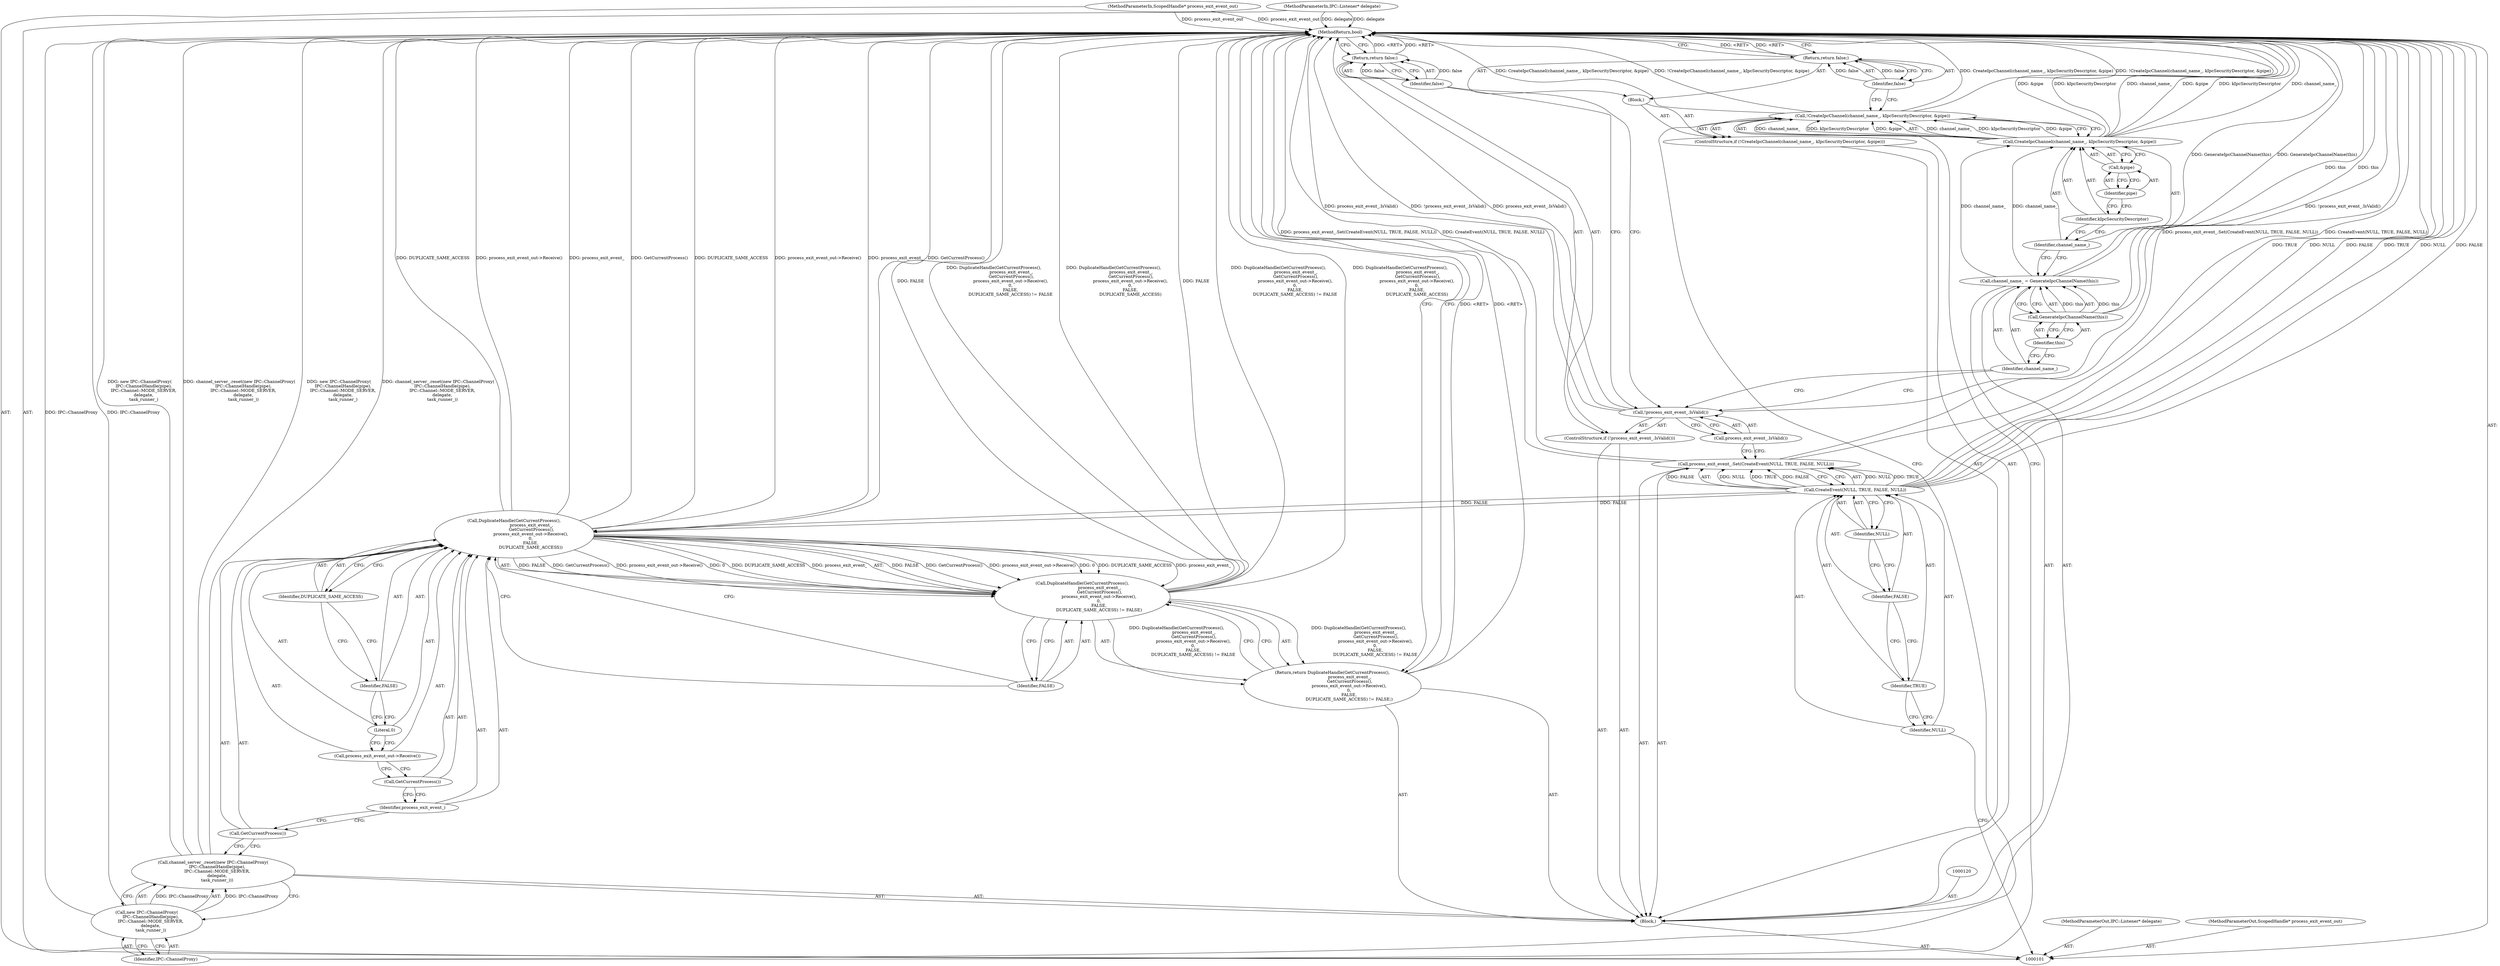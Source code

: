 digraph "0_Chrome_b15c87071f906301bccc824ce013966ca93998c7_10" {
"1000145" [label="(MethodReturn,bool)"];
"1000121" [label="(ControlStructure,if (!CreateIpcChannel(channel_name_, kIpcSecurityDescriptor, &pipe)))"];
"1000124" [label="(Identifier,channel_name_)"];
"1000125" [label="(Identifier,kIpcSecurityDescriptor)"];
"1000122" [label="(Call,!CreateIpcChannel(channel_name_, kIpcSecurityDescriptor, &pipe))"];
"1000126" [label="(Call,&pipe)"];
"1000127" [label="(Identifier,pipe)"];
"1000123" [label="(Call,CreateIpcChannel(channel_name_, kIpcSecurityDescriptor, &pipe))"];
"1000128" [label="(Block,)"];
"1000130" [label="(Identifier,false)"];
"1000129" [label="(Return,return false;)"];
"1000131" [label="(Call,channel_server_.reset(new IPC::ChannelProxy(\n      IPC::ChannelHandle(pipe),\n      IPC::Channel::MODE_SERVER,\n      delegate,\n      task_runner_)))"];
"1000132" [label="(Call,new IPC::ChannelProxy(\n      IPC::ChannelHandle(pipe),\n      IPC::Channel::MODE_SERVER,\n      delegate,\n      task_runner_))"];
"1000133" [label="(Identifier,IPC::ChannelProxy)"];
"1000102" [label="(MethodParameterIn,IPC::Listener* delegate)"];
"1000220" [label="(MethodParameterOut,IPC::Listener* delegate)"];
"1000135" [label="(Call,DuplicateHandle(GetCurrentProcess(),\n                          process_exit_event_,\n                          GetCurrentProcess(),\n                         process_exit_event_out->Receive(),\n                         0,\n                         FALSE,\n                         DUPLICATE_SAME_ACCESS) != FALSE)"];
"1000136" [label="(Call,DuplicateHandle(GetCurrentProcess(),\n                          process_exit_event_,\n                          GetCurrentProcess(),\n                         process_exit_event_out->Receive(),\n                         0,\n                         FALSE,\n                         DUPLICATE_SAME_ACCESS))"];
"1000137" [label="(Call,GetCurrentProcess())"];
"1000134" [label="(Return,return DuplicateHandle(GetCurrentProcess(),\n                          process_exit_event_,\n                          GetCurrentProcess(),\n                         process_exit_event_out->Receive(),\n                         0,\n                         FALSE,\n                         DUPLICATE_SAME_ACCESS) != FALSE;)"];
"1000138" [label="(Identifier,process_exit_event_)"];
"1000139" [label="(Call,GetCurrentProcess())"];
"1000140" [label="(Call,process_exit_event_out->Receive())"];
"1000141" [label="(Literal,0)"];
"1000142" [label="(Identifier,FALSE)"];
"1000143" [label="(Identifier,DUPLICATE_SAME_ACCESS)"];
"1000144" [label="(Identifier,FALSE)"];
"1000103" [label="(MethodParameterIn,ScopedHandle* process_exit_event_out)"];
"1000221" [label="(MethodParameterOut,ScopedHandle* process_exit_event_out)"];
"1000104" [label="(Block,)"];
"1000105" [label="(Call,process_exit_event_.Set(CreateEvent(NULL, TRUE, FALSE, NULL)))"];
"1000106" [label="(Call,CreateEvent(NULL, TRUE, FALSE, NULL))"];
"1000107" [label="(Identifier,NULL)"];
"1000108" [label="(Identifier,TRUE)"];
"1000109" [label="(Identifier,FALSE)"];
"1000110" [label="(Identifier,NULL)"];
"1000111" [label="(ControlStructure,if (!process_exit_event_.IsValid()))"];
"1000112" [label="(Call,!process_exit_event_.IsValid())"];
"1000113" [label="(Call,process_exit_event_.IsValid())"];
"1000115" [label="(Identifier,false)"];
"1000114" [label="(Return,return false;)"];
"1000118" [label="(Call,GenerateIpcChannelName(this))"];
"1000116" [label="(Call,channel_name_ = GenerateIpcChannelName(this))"];
"1000117" [label="(Identifier,channel_name_)"];
"1000119" [label="(Identifier,this)"];
"1000145" -> "1000101"  [label="AST: "];
"1000145" -> "1000114"  [label="CFG: "];
"1000145" -> "1000129"  [label="CFG: "];
"1000145" -> "1000134"  [label="CFG: "];
"1000123" -> "1000145"  [label="DDG: &pipe"];
"1000123" -> "1000145"  [label="DDG: kIpcSecurityDescriptor"];
"1000123" -> "1000145"  [label="DDG: channel_name_"];
"1000106" -> "1000145"  [label="DDG: TRUE"];
"1000106" -> "1000145"  [label="DDG: NULL"];
"1000106" -> "1000145"  [label="DDG: FALSE"];
"1000105" -> "1000145"  [label="DDG: process_exit_event_.Set(CreateEvent(NULL, TRUE, FALSE, NULL))"];
"1000105" -> "1000145"  [label="DDG: CreateEvent(NULL, TRUE, FALSE, NULL)"];
"1000136" -> "1000145"  [label="DDG: process_exit_event_out->Receive()"];
"1000136" -> "1000145"  [label="DDG: process_exit_event_"];
"1000136" -> "1000145"  [label="DDG: GetCurrentProcess()"];
"1000136" -> "1000145"  [label="DDG: DUPLICATE_SAME_ACCESS"];
"1000116" -> "1000145"  [label="DDG: GenerateIpcChannelName(this)"];
"1000118" -> "1000145"  [label="DDG: this"];
"1000122" -> "1000145"  [label="DDG: CreateIpcChannel(channel_name_, kIpcSecurityDescriptor, &pipe)"];
"1000122" -> "1000145"  [label="DDG: !CreateIpcChannel(channel_name_, kIpcSecurityDescriptor, &pipe)"];
"1000131" -> "1000145"  [label="DDG: new IPC::ChannelProxy(\n      IPC::ChannelHandle(pipe),\n      IPC::Channel::MODE_SERVER,\n      delegate,\n      task_runner_)"];
"1000131" -> "1000145"  [label="DDG: channel_server_.reset(new IPC::ChannelProxy(\n      IPC::ChannelHandle(pipe),\n      IPC::Channel::MODE_SERVER,\n      delegate,\n      task_runner_))"];
"1000103" -> "1000145"  [label="DDG: process_exit_event_out"];
"1000135" -> "1000145"  [label="DDG: FALSE"];
"1000135" -> "1000145"  [label="DDG: DuplicateHandle(GetCurrentProcess(),\n                          process_exit_event_,\n                          GetCurrentProcess(),\n                         process_exit_event_out->Receive(),\n                         0,\n                         FALSE,\n                         DUPLICATE_SAME_ACCESS) != FALSE"];
"1000135" -> "1000145"  [label="DDG: DuplicateHandle(GetCurrentProcess(),\n                          process_exit_event_,\n                          GetCurrentProcess(),\n                         process_exit_event_out->Receive(),\n                         0,\n                         FALSE,\n                         DUPLICATE_SAME_ACCESS)"];
"1000132" -> "1000145"  [label="DDG: IPC::ChannelProxy"];
"1000102" -> "1000145"  [label="DDG: delegate"];
"1000112" -> "1000145"  [label="DDG: !process_exit_event_.IsValid()"];
"1000112" -> "1000145"  [label="DDG: process_exit_event_.IsValid()"];
"1000134" -> "1000145"  [label="DDG: <RET>"];
"1000129" -> "1000145"  [label="DDG: <RET>"];
"1000114" -> "1000145"  [label="DDG: <RET>"];
"1000121" -> "1000104"  [label="AST: "];
"1000122" -> "1000121"  [label="AST: "];
"1000128" -> "1000121"  [label="AST: "];
"1000124" -> "1000123"  [label="AST: "];
"1000124" -> "1000116"  [label="CFG: "];
"1000125" -> "1000124"  [label="CFG: "];
"1000125" -> "1000123"  [label="AST: "];
"1000125" -> "1000124"  [label="CFG: "];
"1000127" -> "1000125"  [label="CFG: "];
"1000122" -> "1000121"  [label="AST: "];
"1000122" -> "1000123"  [label="CFG: "];
"1000123" -> "1000122"  [label="AST: "];
"1000130" -> "1000122"  [label="CFG: "];
"1000133" -> "1000122"  [label="CFG: "];
"1000122" -> "1000145"  [label="DDG: CreateIpcChannel(channel_name_, kIpcSecurityDescriptor, &pipe)"];
"1000122" -> "1000145"  [label="DDG: !CreateIpcChannel(channel_name_, kIpcSecurityDescriptor, &pipe)"];
"1000123" -> "1000122"  [label="DDG: channel_name_"];
"1000123" -> "1000122"  [label="DDG: kIpcSecurityDescriptor"];
"1000123" -> "1000122"  [label="DDG: &pipe"];
"1000126" -> "1000123"  [label="AST: "];
"1000126" -> "1000127"  [label="CFG: "];
"1000127" -> "1000126"  [label="AST: "];
"1000123" -> "1000126"  [label="CFG: "];
"1000127" -> "1000126"  [label="AST: "];
"1000127" -> "1000125"  [label="CFG: "];
"1000126" -> "1000127"  [label="CFG: "];
"1000123" -> "1000122"  [label="AST: "];
"1000123" -> "1000126"  [label="CFG: "];
"1000124" -> "1000123"  [label="AST: "];
"1000125" -> "1000123"  [label="AST: "];
"1000126" -> "1000123"  [label="AST: "];
"1000122" -> "1000123"  [label="CFG: "];
"1000123" -> "1000145"  [label="DDG: &pipe"];
"1000123" -> "1000145"  [label="DDG: kIpcSecurityDescriptor"];
"1000123" -> "1000145"  [label="DDG: channel_name_"];
"1000123" -> "1000122"  [label="DDG: channel_name_"];
"1000123" -> "1000122"  [label="DDG: kIpcSecurityDescriptor"];
"1000123" -> "1000122"  [label="DDG: &pipe"];
"1000116" -> "1000123"  [label="DDG: channel_name_"];
"1000128" -> "1000121"  [label="AST: "];
"1000129" -> "1000128"  [label="AST: "];
"1000130" -> "1000129"  [label="AST: "];
"1000130" -> "1000122"  [label="CFG: "];
"1000129" -> "1000130"  [label="CFG: "];
"1000130" -> "1000129"  [label="DDG: false"];
"1000129" -> "1000128"  [label="AST: "];
"1000129" -> "1000130"  [label="CFG: "];
"1000130" -> "1000129"  [label="AST: "];
"1000145" -> "1000129"  [label="CFG: "];
"1000129" -> "1000145"  [label="DDG: <RET>"];
"1000130" -> "1000129"  [label="DDG: false"];
"1000131" -> "1000104"  [label="AST: "];
"1000131" -> "1000132"  [label="CFG: "];
"1000132" -> "1000131"  [label="AST: "];
"1000137" -> "1000131"  [label="CFG: "];
"1000131" -> "1000145"  [label="DDG: new IPC::ChannelProxy(\n      IPC::ChannelHandle(pipe),\n      IPC::Channel::MODE_SERVER,\n      delegate,\n      task_runner_)"];
"1000131" -> "1000145"  [label="DDG: channel_server_.reset(new IPC::ChannelProxy(\n      IPC::ChannelHandle(pipe),\n      IPC::Channel::MODE_SERVER,\n      delegate,\n      task_runner_))"];
"1000132" -> "1000131"  [label="DDG: IPC::ChannelProxy"];
"1000132" -> "1000131"  [label="AST: "];
"1000132" -> "1000133"  [label="CFG: "];
"1000133" -> "1000132"  [label="AST: "];
"1000131" -> "1000132"  [label="CFG: "];
"1000132" -> "1000145"  [label="DDG: IPC::ChannelProxy"];
"1000132" -> "1000131"  [label="DDG: IPC::ChannelProxy"];
"1000133" -> "1000132"  [label="AST: "];
"1000133" -> "1000122"  [label="CFG: "];
"1000132" -> "1000133"  [label="CFG: "];
"1000102" -> "1000101"  [label="AST: "];
"1000102" -> "1000145"  [label="DDG: delegate"];
"1000220" -> "1000101"  [label="AST: "];
"1000135" -> "1000134"  [label="AST: "];
"1000135" -> "1000144"  [label="CFG: "];
"1000136" -> "1000135"  [label="AST: "];
"1000144" -> "1000135"  [label="AST: "];
"1000134" -> "1000135"  [label="CFG: "];
"1000135" -> "1000145"  [label="DDG: FALSE"];
"1000135" -> "1000145"  [label="DDG: DuplicateHandle(GetCurrentProcess(),\n                          process_exit_event_,\n                          GetCurrentProcess(),\n                         process_exit_event_out->Receive(),\n                         0,\n                         FALSE,\n                         DUPLICATE_SAME_ACCESS) != FALSE"];
"1000135" -> "1000145"  [label="DDG: DuplicateHandle(GetCurrentProcess(),\n                          process_exit_event_,\n                          GetCurrentProcess(),\n                         process_exit_event_out->Receive(),\n                         0,\n                         FALSE,\n                         DUPLICATE_SAME_ACCESS)"];
"1000135" -> "1000134"  [label="DDG: DuplicateHandle(GetCurrentProcess(),\n                          process_exit_event_,\n                          GetCurrentProcess(),\n                         process_exit_event_out->Receive(),\n                         0,\n                         FALSE,\n                         DUPLICATE_SAME_ACCESS) != FALSE"];
"1000136" -> "1000135"  [label="DDG: FALSE"];
"1000136" -> "1000135"  [label="DDG: GetCurrentProcess()"];
"1000136" -> "1000135"  [label="DDG: process_exit_event_out->Receive()"];
"1000136" -> "1000135"  [label="DDG: 0"];
"1000136" -> "1000135"  [label="DDG: DUPLICATE_SAME_ACCESS"];
"1000136" -> "1000135"  [label="DDG: process_exit_event_"];
"1000136" -> "1000135"  [label="AST: "];
"1000136" -> "1000143"  [label="CFG: "];
"1000137" -> "1000136"  [label="AST: "];
"1000138" -> "1000136"  [label="AST: "];
"1000139" -> "1000136"  [label="AST: "];
"1000140" -> "1000136"  [label="AST: "];
"1000141" -> "1000136"  [label="AST: "];
"1000142" -> "1000136"  [label="AST: "];
"1000143" -> "1000136"  [label="AST: "];
"1000144" -> "1000136"  [label="CFG: "];
"1000136" -> "1000145"  [label="DDG: process_exit_event_out->Receive()"];
"1000136" -> "1000145"  [label="DDG: process_exit_event_"];
"1000136" -> "1000145"  [label="DDG: GetCurrentProcess()"];
"1000136" -> "1000145"  [label="DDG: DUPLICATE_SAME_ACCESS"];
"1000136" -> "1000135"  [label="DDG: FALSE"];
"1000136" -> "1000135"  [label="DDG: GetCurrentProcess()"];
"1000136" -> "1000135"  [label="DDG: process_exit_event_out->Receive()"];
"1000136" -> "1000135"  [label="DDG: 0"];
"1000136" -> "1000135"  [label="DDG: DUPLICATE_SAME_ACCESS"];
"1000136" -> "1000135"  [label="DDG: process_exit_event_"];
"1000106" -> "1000136"  [label="DDG: FALSE"];
"1000137" -> "1000136"  [label="AST: "];
"1000137" -> "1000131"  [label="CFG: "];
"1000138" -> "1000137"  [label="CFG: "];
"1000134" -> "1000104"  [label="AST: "];
"1000134" -> "1000135"  [label="CFG: "];
"1000135" -> "1000134"  [label="AST: "];
"1000145" -> "1000134"  [label="CFG: "];
"1000134" -> "1000145"  [label="DDG: <RET>"];
"1000135" -> "1000134"  [label="DDG: DuplicateHandle(GetCurrentProcess(),\n                          process_exit_event_,\n                          GetCurrentProcess(),\n                         process_exit_event_out->Receive(),\n                         0,\n                         FALSE,\n                         DUPLICATE_SAME_ACCESS) != FALSE"];
"1000138" -> "1000136"  [label="AST: "];
"1000138" -> "1000137"  [label="CFG: "];
"1000139" -> "1000138"  [label="CFG: "];
"1000139" -> "1000136"  [label="AST: "];
"1000139" -> "1000138"  [label="CFG: "];
"1000140" -> "1000139"  [label="CFG: "];
"1000140" -> "1000136"  [label="AST: "];
"1000140" -> "1000139"  [label="CFG: "];
"1000141" -> "1000140"  [label="CFG: "];
"1000141" -> "1000136"  [label="AST: "];
"1000141" -> "1000140"  [label="CFG: "];
"1000142" -> "1000141"  [label="CFG: "];
"1000142" -> "1000136"  [label="AST: "];
"1000142" -> "1000141"  [label="CFG: "];
"1000143" -> "1000142"  [label="CFG: "];
"1000143" -> "1000136"  [label="AST: "];
"1000143" -> "1000142"  [label="CFG: "];
"1000136" -> "1000143"  [label="CFG: "];
"1000144" -> "1000135"  [label="AST: "];
"1000144" -> "1000136"  [label="CFG: "];
"1000135" -> "1000144"  [label="CFG: "];
"1000103" -> "1000101"  [label="AST: "];
"1000103" -> "1000145"  [label="DDG: process_exit_event_out"];
"1000221" -> "1000101"  [label="AST: "];
"1000104" -> "1000101"  [label="AST: "];
"1000105" -> "1000104"  [label="AST: "];
"1000111" -> "1000104"  [label="AST: "];
"1000116" -> "1000104"  [label="AST: "];
"1000120" -> "1000104"  [label="AST: "];
"1000121" -> "1000104"  [label="AST: "];
"1000131" -> "1000104"  [label="AST: "];
"1000134" -> "1000104"  [label="AST: "];
"1000105" -> "1000104"  [label="AST: "];
"1000105" -> "1000106"  [label="CFG: "];
"1000106" -> "1000105"  [label="AST: "];
"1000113" -> "1000105"  [label="CFG: "];
"1000105" -> "1000145"  [label="DDG: process_exit_event_.Set(CreateEvent(NULL, TRUE, FALSE, NULL))"];
"1000105" -> "1000145"  [label="DDG: CreateEvent(NULL, TRUE, FALSE, NULL)"];
"1000106" -> "1000105"  [label="DDG: NULL"];
"1000106" -> "1000105"  [label="DDG: TRUE"];
"1000106" -> "1000105"  [label="DDG: FALSE"];
"1000106" -> "1000105"  [label="AST: "];
"1000106" -> "1000110"  [label="CFG: "];
"1000107" -> "1000106"  [label="AST: "];
"1000108" -> "1000106"  [label="AST: "];
"1000109" -> "1000106"  [label="AST: "];
"1000110" -> "1000106"  [label="AST: "];
"1000105" -> "1000106"  [label="CFG: "];
"1000106" -> "1000145"  [label="DDG: TRUE"];
"1000106" -> "1000145"  [label="DDG: NULL"];
"1000106" -> "1000145"  [label="DDG: FALSE"];
"1000106" -> "1000105"  [label="DDG: NULL"];
"1000106" -> "1000105"  [label="DDG: TRUE"];
"1000106" -> "1000105"  [label="DDG: FALSE"];
"1000106" -> "1000136"  [label="DDG: FALSE"];
"1000107" -> "1000106"  [label="AST: "];
"1000107" -> "1000101"  [label="CFG: "];
"1000108" -> "1000107"  [label="CFG: "];
"1000108" -> "1000106"  [label="AST: "];
"1000108" -> "1000107"  [label="CFG: "];
"1000109" -> "1000108"  [label="CFG: "];
"1000109" -> "1000106"  [label="AST: "];
"1000109" -> "1000108"  [label="CFG: "];
"1000110" -> "1000109"  [label="CFG: "];
"1000110" -> "1000106"  [label="AST: "];
"1000110" -> "1000109"  [label="CFG: "];
"1000106" -> "1000110"  [label="CFG: "];
"1000111" -> "1000104"  [label="AST: "];
"1000112" -> "1000111"  [label="AST: "];
"1000114" -> "1000111"  [label="AST: "];
"1000112" -> "1000111"  [label="AST: "];
"1000112" -> "1000113"  [label="CFG: "];
"1000113" -> "1000112"  [label="AST: "];
"1000115" -> "1000112"  [label="CFG: "];
"1000117" -> "1000112"  [label="CFG: "];
"1000112" -> "1000145"  [label="DDG: !process_exit_event_.IsValid()"];
"1000112" -> "1000145"  [label="DDG: process_exit_event_.IsValid()"];
"1000113" -> "1000112"  [label="AST: "];
"1000113" -> "1000105"  [label="CFG: "];
"1000112" -> "1000113"  [label="CFG: "];
"1000115" -> "1000114"  [label="AST: "];
"1000115" -> "1000112"  [label="CFG: "];
"1000114" -> "1000115"  [label="CFG: "];
"1000115" -> "1000114"  [label="DDG: false"];
"1000114" -> "1000111"  [label="AST: "];
"1000114" -> "1000115"  [label="CFG: "];
"1000115" -> "1000114"  [label="AST: "];
"1000145" -> "1000114"  [label="CFG: "];
"1000114" -> "1000145"  [label="DDG: <RET>"];
"1000115" -> "1000114"  [label="DDG: false"];
"1000118" -> "1000116"  [label="AST: "];
"1000118" -> "1000119"  [label="CFG: "];
"1000119" -> "1000118"  [label="AST: "];
"1000116" -> "1000118"  [label="CFG: "];
"1000118" -> "1000145"  [label="DDG: this"];
"1000118" -> "1000116"  [label="DDG: this"];
"1000116" -> "1000104"  [label="AST: "];
"1000116" -> "1000118"  [label="CFG: "];
"1000117" -> "1000116"  [label="AST: "];
"1000118" -> "1000116"  [label="AST: "];
"1000124" -> "1000116"  [label="CFG: "];
"1000116" -> "1000145"  [label="DDG: GenerateIpcChannelName(this)"];
"1000118" -> "1000116"  [label="DDG: this"];
"1000116" -> "1000123"  [label="DDG: channel_name_"];
"1000117" -> "1000116"  [label="AST: "];
"1000117" -> "1000112"  [label="CFG: "];
"1000119" -> "1000117"  [label="CFG: "];
"1000119" -> "1000118"  [label="AST: "];
"1000119" -> "1000117"  [label="CFG: "];
"1000118" -> "1000119"  [label="CFG: "];
}
